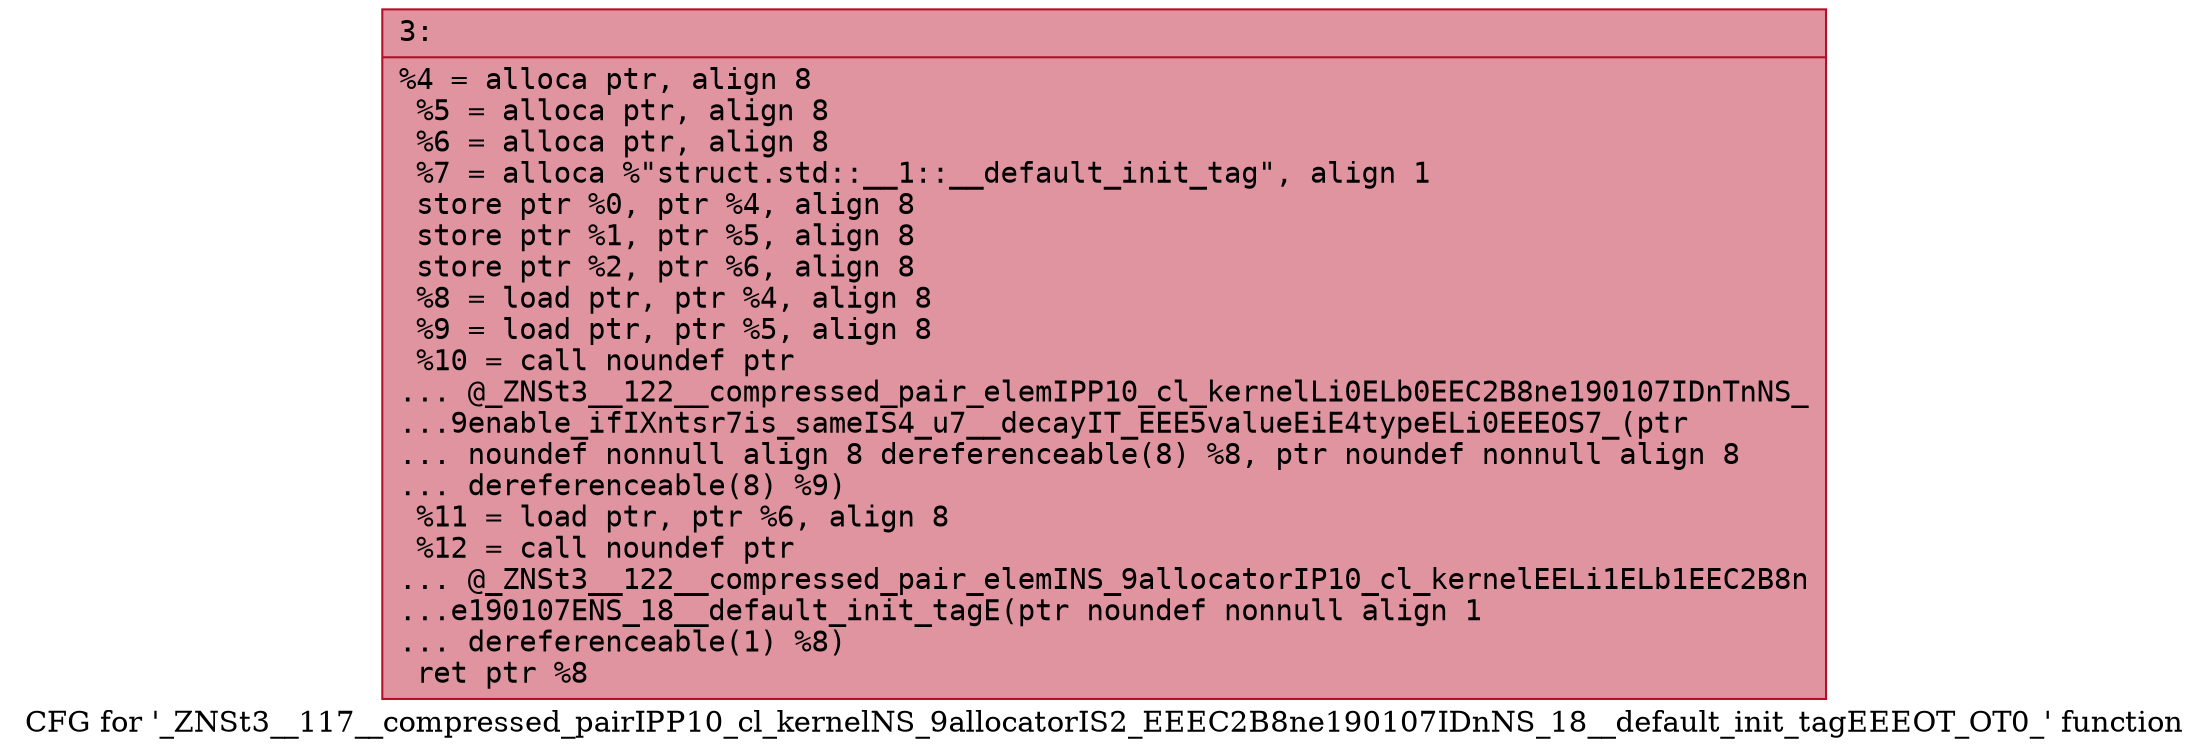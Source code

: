 digraph "CFG for '_ZNSt3__117__compressed_pairIPP10_cl_kernelNS_9allocatorIS2_EEEC2B8ne190107IDnNS_18__default_init_tagEEEOT_OT0_' function" {
	label="CFG for '_ZNSt3__117__compressed_pairIPP10_cl_kernelNS_9allocatorIS2_EEEC2B8ne190107IDnNS_18__default_init_tagEEEOT_OT0_' function";

	Node0x6000005cbde0 [shape=record,color="#b70d28ff", style=filled, fillcolor="#b70d2870" fontname="Courier",label="{3:\l|  %4 = alloca ptr, align 8\l  %5 = alloca ptr, align 8\l  %6 = alloca ptr, align 8\l  %7 = alloca %\"struct.std::__1::__default_init_tag\", align 1\l  store ptr %0, ptr %4, align 8\l  store ptr %1, ptr %5, align 8\l  store ptr %2, ptr %6, align 8\l  %8 = load ptr, ptr %4, align 8\l  %9 = load ptr, ptr %5, align 8\l  %10 = call noundef ptr\l... @_ZNSt3__122__compressed_pair_elemIPP10_cl_kernelLi0ELb0EEC2B8ne190107IDnTnNS_\l...9enable_ifIXntsr7is_sameIS4_u7__decayIT_EEE5valueEiE4typeELi0EEEOS7_(ptr\l... noundef nonnull align 8 dereferenceable(8) %8, ptr noundef nonnull align 8\l... dereferenceable(8) %9)\l  %11 = load ptr, ptr %6, align 8\l  %12 = call noundef ptr\l... @_ZNSt3__122__compressed_pair_elemINS_9allocatorIP10_cl_kernelEELi1ELb1EEC2B8n\l...e190107ENS_18__default_init_tagE(ptr noundef nonnull align 1\l... dereferenceable(1) %8)\l  ret ptr %8\l}"];
}
